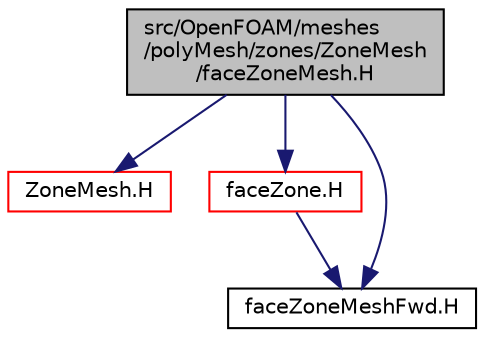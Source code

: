 digraph "src/OpenFOAM/meshes/polyMesh/zones/ZoneMesh/faceZoneMesh.H"
{
  bgcolor="transparent";
  edge [fontname="Helvetica",fontsize="10",labelfontname="Helvetica",labelfontsize="10"];
  node [fontname="Helvetica",fontsize="10",shape=record];
  Node1 [label="src/OpenFOAM/meshes\l/polyMesh/zones/ZoneMesh\l/faceZoneMesh.H",height=0.2,width=0.4,color="black", fillcolor="grey75", style="filled", fontcolor="black"];
  Node1 -> Node2 [color="midnightblue",fontsize="10",style="solid",fontname="Helvetica"];
  Node2 [label="ZoneMesh.H",height=0.2,width=0.4,color="red",URL="$a09044.html"];
  Node1 -> Node3 [color="midnightblue",fontsize="10",style="solid",fontname="Helvetica"];
  Node3 [label="faceZone.H",height=0.2,width=0.4,color="red",URL="$a09027.html"];
  Node3 -> Node4 [color="midnightblue",fontsize="10",style="solid",fontname="Helvetica"];
  Node4 [label="faceZoneMeshFwd.H",height=0.2,width=0.4,color="black",URL="$a09040.html"];
  Node1 -> Node4 [color="midnightblue",fontsize="10",style="solid",fontname="Helvetica"];
}
